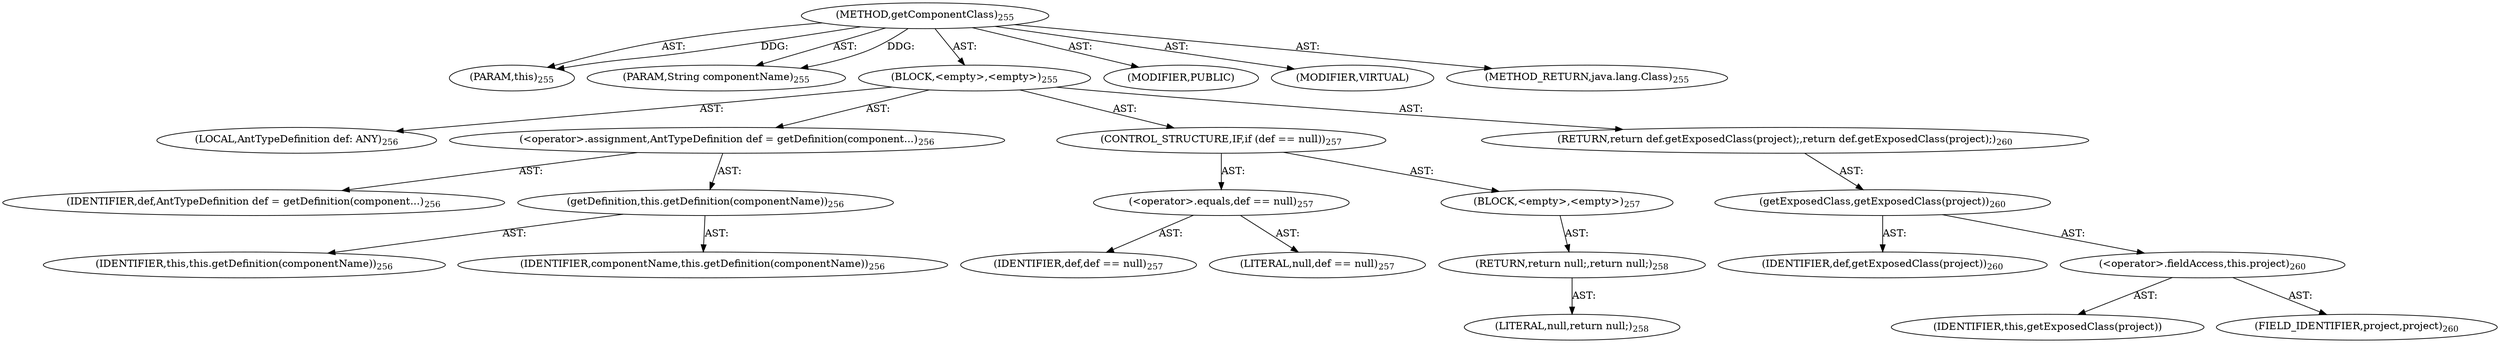 digraph "getComponentClass" {  
"111669149704" [label = <(METHOD,getComponentClass)<SUB>255</SUB>> ]
"115964116996" [label = <(PARAM,this)<SUB>255</SUB>> ]
"115964117027" [label = <(PARAM,String componentName)<SUB>255</SUB>> ]
"25769803789" [label = <(BLOCK,&lt;empty&gt;,&lt;empty&gt;)<SUB>255</SUB>> ]
"94489280519" [label = <(LOCAL,AntTypeDefinition def: ANY)<SUB>256</SUB>> ]
"30064771157" [label = <(&lt;operator&gt;.assignment,AntTypeDefinition def = getDefinition(component...)<SUB>256</SUB>> ]
"68719476836" [label = <(IDENTIFIER,def,AntTypeDefinition def = getDefinition(component...)<SUB>256</SUB>> ]
"30064771158" [label = <(getDefinition,this.getDefinition(componentName))<SUB>256</SUB>> ]
"68719476741" [label = <(IDENTIFIER,this,this.getDefinition(componentName))<SUB>256</SUB>> ]
"68719476837" [label = <(IDENTIFIER,componentName,this.getDefinition(componentName))<SUB>256</SUB>> ]
"47244640261" [label = <(CONTROL_STRUCTURE,IF,if (def == null))<SUB>257</SUB>> ]
"30064771159" [label = <(&lt;operator&gt;.equals,def == null)<SUB>257</SUB>> ]
"68719476838" [label = <(IDENTIFIER,def,def == null)<SUB>257</SUB>> ]
"90194313226" [label = <(LITERAL,null,def == null)<SUB>257</SUB>> ]
"25769803790" [label = <(BLOCK,&lt;empty&gt;,&lt;empty&gt;)<SUB>257</SUB>> ]
"146028888071" [label = <(RETURN,return null;,return null;)<SUB>258</SUB>> ]
"90194313227" [label = <(LITERAL,null,return null;)<SUB>258</SUB>> ]
"146028888072" [label = <(RETURN,return def.getExposedClass(project);,return def.getExposedClass(project);)<SUB>260</SUB>> ]
"30064771160" [label = <(getExposedClass,getExposedClass(project))<SUB>260</SUB>> ]
"68719476839" [label = <(IDENTIFIER,def,getExposedClass(project))<SUB>260</SUB>> ]
"30064771161" [label = <(&lt;operator&gt;.fieldAccess,this.project)<SUB>260</SUB>> ]
"68719476840" [label = <(IDENTIFIER,this,getExposedClass(project))> ]
"55834574871" [label = <(FIELD_IDENTIFIER,project,project)<SUB>260</SUB>> ]
"133143986203" [label = <(MODIFIER,PUBLIC)> ]
"133143986204" [label = <(MODIFIER,VIRTUAL)> ]
"128849018888" [label = <(METHOD_RETURN,java.lang.Class)<SUB>255</SUB>> ]
  "111669149704" -> "115964116996"  [ label = "AST: "] 
  "111669149704" -> "115964117027"  [ label = "AST: "] 
  "111669149704" -> "25769803789"  [ label = "AST: "] 
  "111669149704" -> "133143986203"  [ label = "AST: "] 
  "111669149704" -> "133143986204"  [ label = "AST: "] 
  "111669149704" -> "128849018888"  [ label = "AST: "] 
  "25769803789" -> "94489280519"  [ label = "AST: "] 
  "25769803789" -> "30064771157"  [ label = "AST: "] 
  "25769803789" -> "47244640261"  [ label = "AST: "] 
  "25769803789" -> "146028888072"  [ label = "AST: "] 
  "30064771157" -> "68719476836"  [ label = "AST: "] 
  "30064771157" -> "30064771158"  [ label = "AST: "] 
  "30064771158" -> "68719476741"  [ label = "AST: "] 
  "30064771158" -> "68719476837"  [ label = "AST: "] 
  "47244640261" -> "30064771159"  [ label = "AST: "] 
  "47244640261" -> "25769803790"  [ label = "AST: "] 
  "30064771159" -> "68719476838"  [ label = "AST: "] 
  "30064771159" -> "90194313226"  [ label = "AST: "] 
  "25769803790" -> "146028888071"  [ label = "AST: "] 
  "146028888071" -> "90194313227"  [ label = "AST: "] 
  "146028888072" -> "30064771160"  [ label = "AST: "] 
  "30064771160" -> "68719476839"  [ label = "AST: "] 
  "30064771160" -> "30064771161"  [ label = "AST: "] 
  "30064771161" -> "68719476840"  [ label = "AST: "] 
  "30064771161" -> "55834574871"  [ label = "AST: "] 
  "111669149704" -> "115964116996"  [ label = "DDG: "] 
  "111669149704" -> "115964117027"  [ label = "DDG: "] 
}
